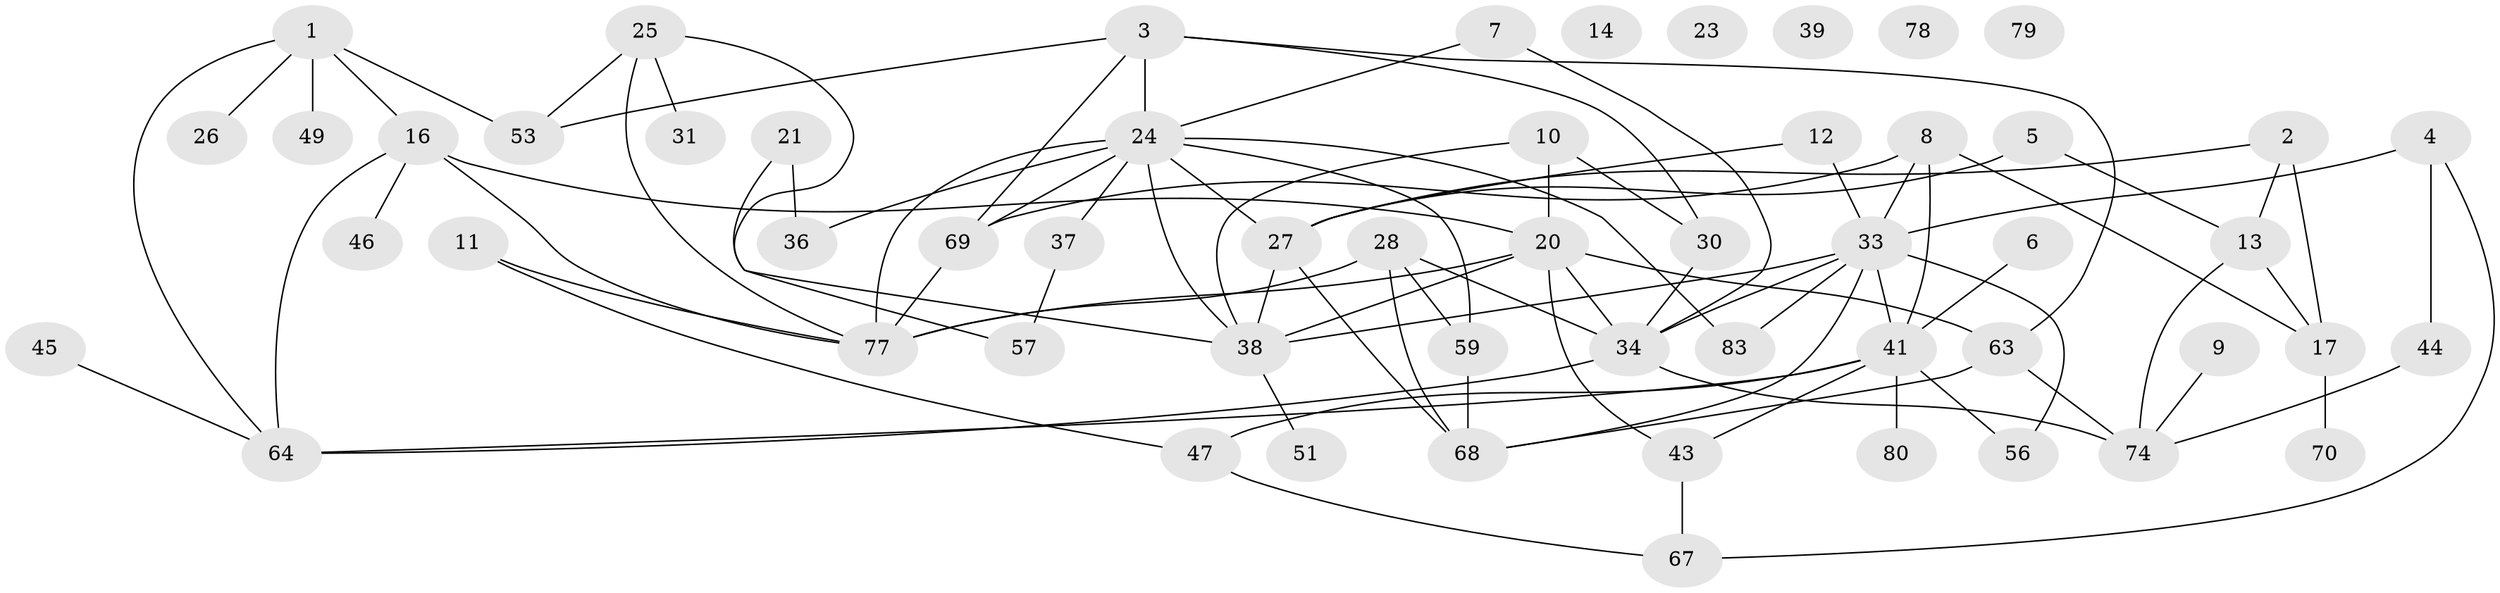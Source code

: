 // original degree distribution, {5: 0.13636363636363635, 4: 0.14772727272727273, 2: 0.26136363636363635, 1: 0.1590909090909091, 0: 0.056818181818181816, 3: 0.20454545454545456, 6: 0.011363636363636364, 7: 0.022727272727272728}
// Generated by graph-tools (version 1.1) at 2025/41/03/06/25 10:41:22]
// undirected, 56 vertices, 89 edges
graph export_dot {
graph [start="1"]
  node [color=gray90,style=filled];
  1 [super="+65"];
  2 [super="+42"];
  3 [super="+76"];
  4 [super="+15"];
  5 [super="+19"];
  6;
  7 [super="+22"];
  8;
  9 [super="+88"];
  10 [super="+29"];
  11;
  12;
  13 [super="+32"];
  14;
  16 [super="+61"];
  17 [super="+18"];
  20 [super="+40"];
  21;
  23;
  24 [super="+72"];
  25 [super="+50"];
  26;
  27 [super="+66"];
  28 [super="+60"];
  30 [super="+62"];
  31 [super="+73"];
  33 [super="+48"];
  34 [super="+35"];
  36;
  37;
  38 [super="+55"];
  39;
  41 [super="+54"];
  43;
  44;
  45 [super="+82"];
  46;
  47 [super="+52"];
  49;
  51;
  53;
  56;
  57 [super="+58"];
  59;
  63 [super="+85"];
  64 [super="+71"];
  67 [super="+86"];
  68 [super="+84"];
  69 [super="+87"];
  70;
  74 [super="+75"];
  77 [super="+81"];
  78;
  79;
  80;
  83;
  1 -- 49;
  1 -- 53;
  1 -- 16;
  1 -- 64;
  1 -- 26;
  2 -- 13;
  2 -- 17 [weight=2];
  2 -- 27;
  3 -- 30;
  3 -- 69;
  3 -- 53;
  3 -- 24;
  3 -- 63;
  4 -- 44;
  4 -- 33;
  4 -- 67;
  5 -- 13;
  5 -- 27;
  6 -- 41;
  7 -- 24;
  7 -- 34;
  8 -- 33;
  8 -- 41;
  8 -- 17;
  8 -- 69;
  9 -- 74;
  10 -- 30;
  10 -- 38;
  10 -- 20;
  11 -- 77;
  11 -- 47;
  12 -- 27;
  12 -- 33;
  13 -- 17;
  13 -- 74;
  16 -- 20;
  16 -- 46;
  16 -- 64;
  16 -- 77;
  17 -- 70;
  20 -- 38;
  20 -- 63;
  20 -- 34;
  20 -- 77;
  20 -- 43;
  21 -- 36;
  21 -- 38;
  24 -- 36;
  24 -- 37;
  24 -- 83;
  24 -- 27;
  24 -- 59;
  24 -- 77;
  24 -- 69;
  24 -- 38;
  25 -- 57;
  25 -- 77;
  25 -- 53;
  25 -- 31;
  27 -- 68;
  27 -- 38;
  28 -- 77;
  28 -- 34;
  28 -- 59;
  28 -- 68;
  30 -- 34 [weight=2];
  33 -- 38;
  33 -- 34;
  33 -- 83;
  33 -- 56;
  33 -- 41;
  33 -- 68;
  34 -- 64;
  34 -- 74;
  37 -- 57;
  38 -- 51;
  41 -- 80;
  41 -- 56;
  41 -- 43;
  41 -- 64;
  41 -- 47;
  43 -- 67;
  44 -- 74;
  45 -- 64;
  47 -- 67;
  59 -- 68;
  63 -- 68;
  63 -- 74;
  69 -- 77;
}
